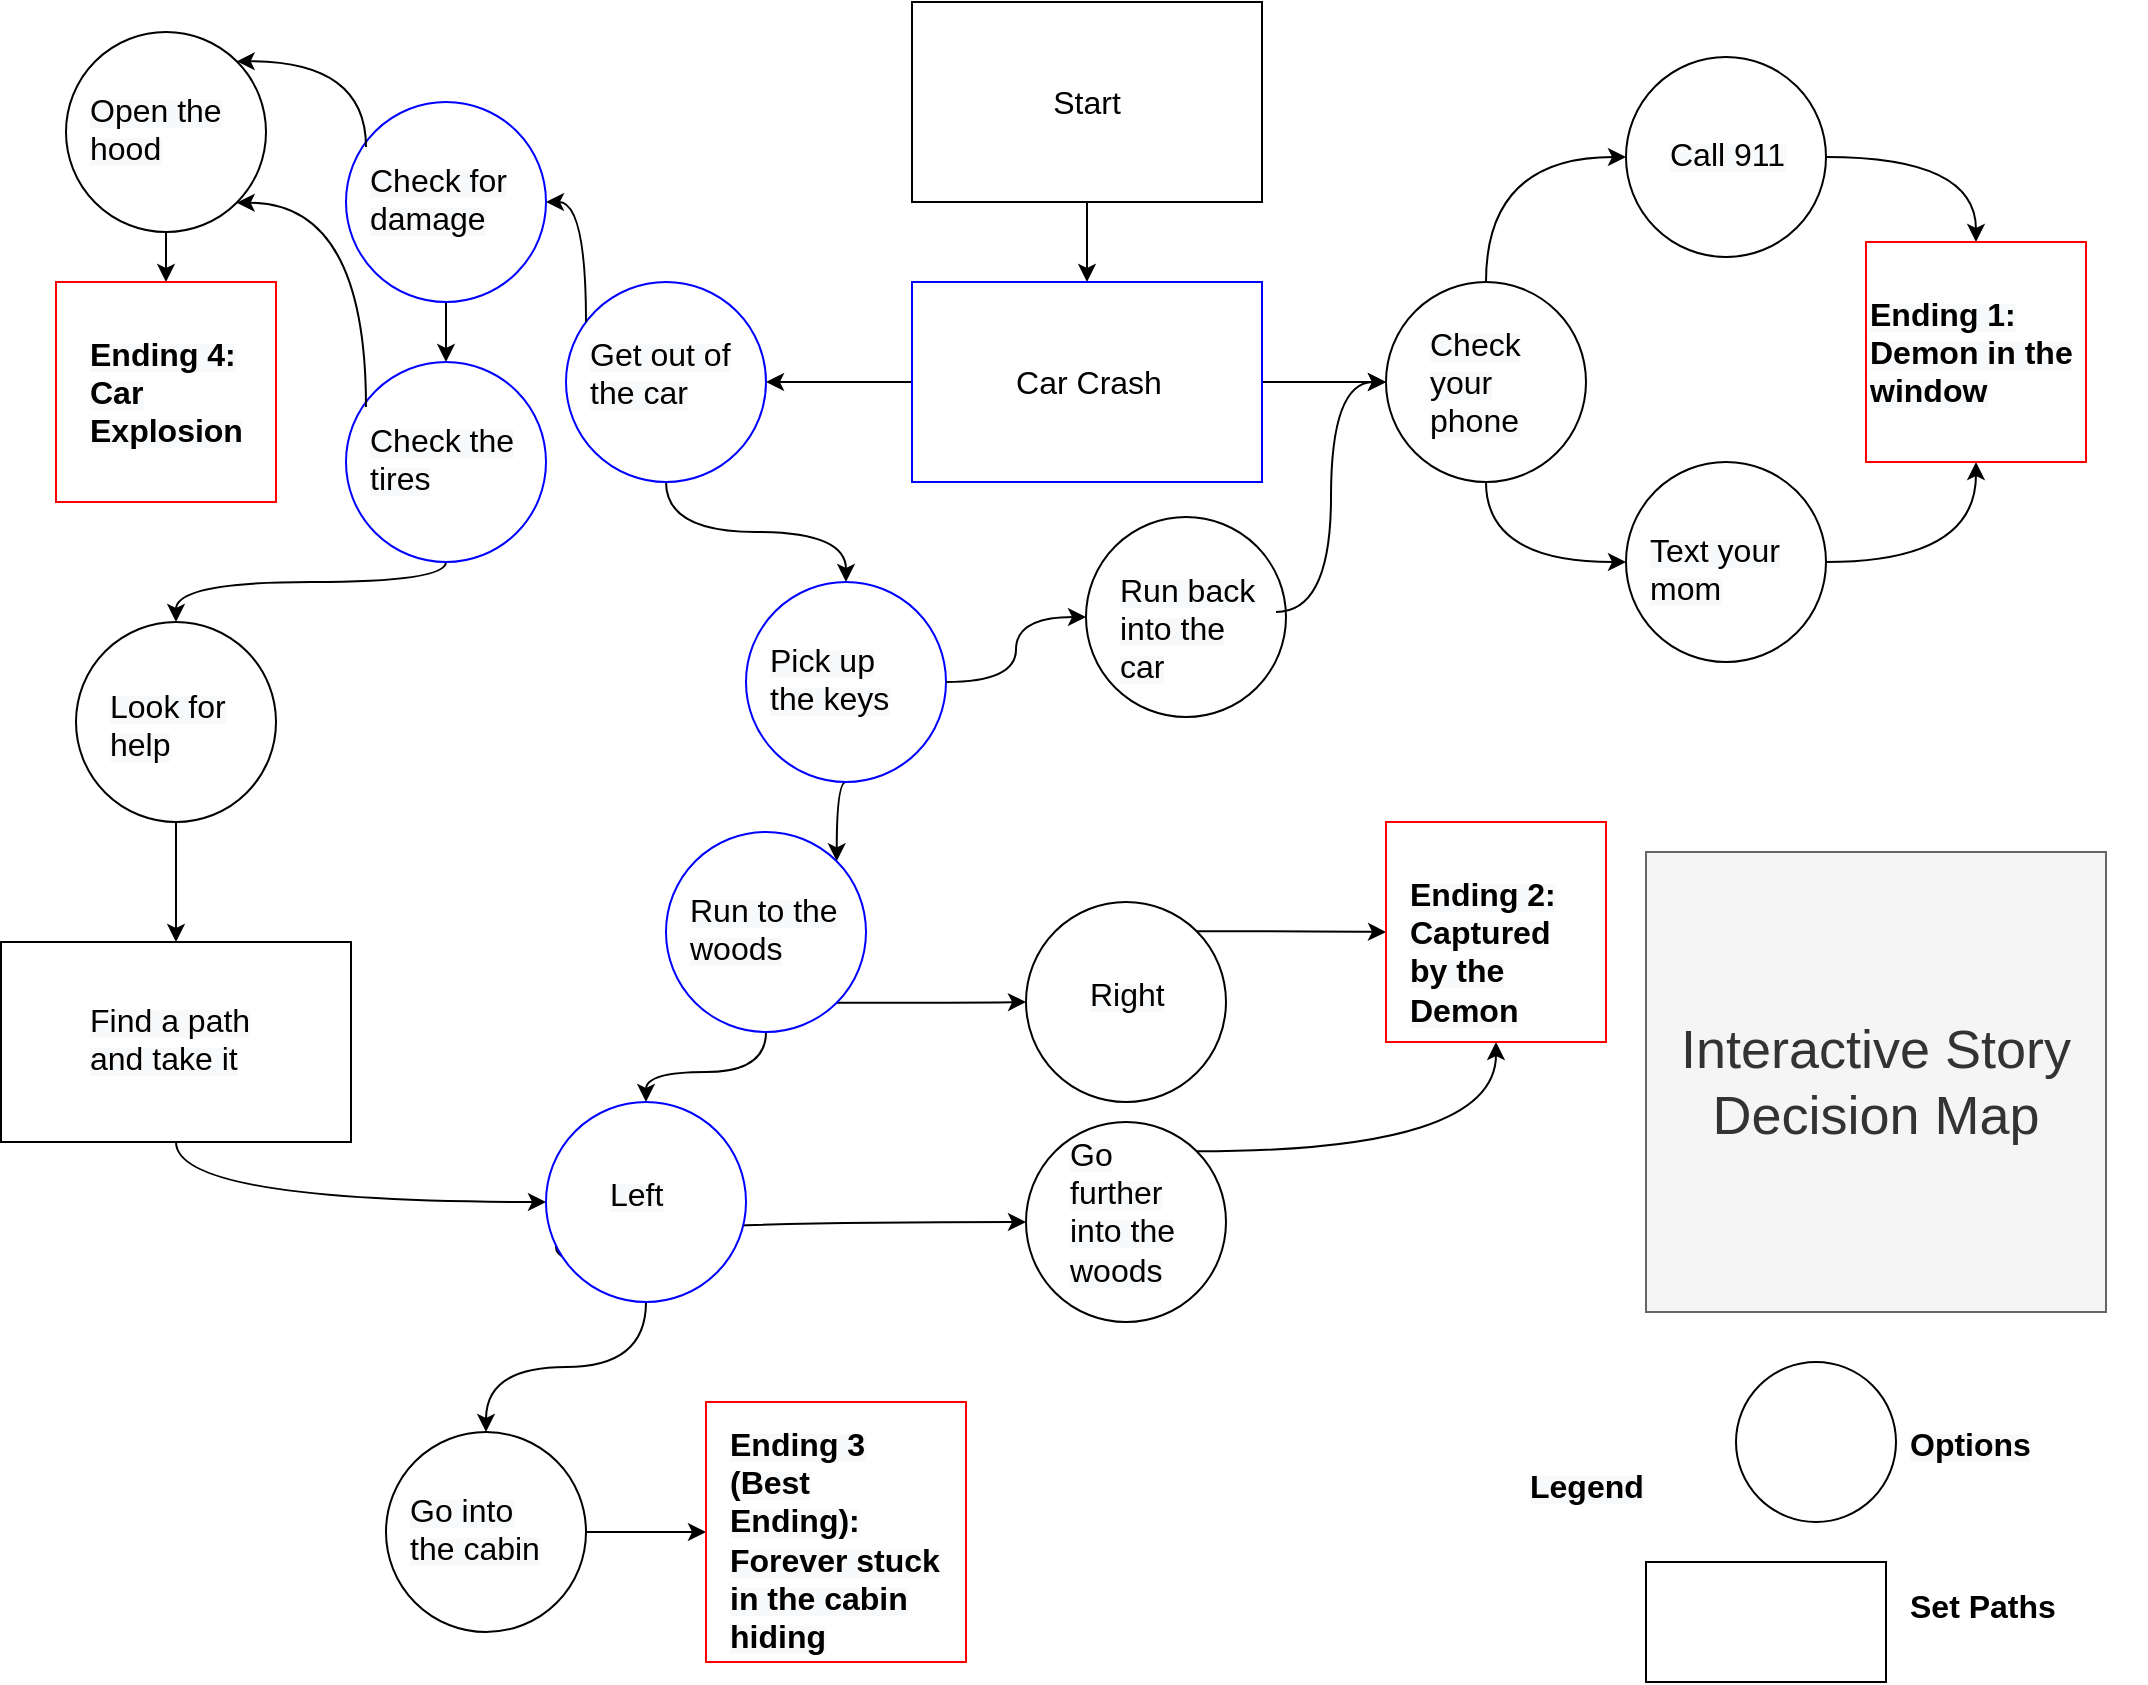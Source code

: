 <mxfile version="14.8.4" type="device"><diagram id="pEP8ee0mYZl8fbmyliBi" name="Page-1"><mxGraphModel dx="1117" dy="623" grid="1" gridSize="10" guides="1" tooltips="1" connect="1" arrows="1" fold="1" page="1" pageScale="1" pageWidth="1100" pageHeight="850" math="0" shadow="0"><root><mxCell id="0"/><mxCell id="1" parent="0"/><mxCell id="pKRjg-1llZ7mCIM5BQR4-6" style="edgeStyle=orthogonalEdgeStyle;rounded=0;orthogonalLoop=1;jettySize=auto;html=1;exitX=0.5;exitY=1;exitDx=0;exitDy=0;entryX=0.5;entryY=0;entryDx=0;entryDy=0;curved=1;" edge="1" parent="1" source="pKRjg-1llZ7mCIM5BQR4-1" target="pKRjg-1llZ7mCIM5BQR4-5"><mxGeometry relative="1" as="geometry"><mxPoint x="570.5" y="110" as="sourcePoint"/></mxGeometry></mxCell><mxCell id="pKRjg-1llZ7mCIM5BQR4-1" value="" style="rounded=0;whiteSpace=wrap;html=1;" vertex="1" parent="1"><mxGeometry x="463" width="175" height="100" as="geometry"/></mxCell><mxCell id="pKRjg-1llZ7mCIM5BQR4-3" value="&lt;font style=&quot;font-size: 16px&quot;&gt;Start&lt;/font&gt;" style="text;html=1;align=center;verticalAlign=middle;resizable=0;points=[];autosize=1;strokeColor=none;" vertex="1" parent="1"><mxGeometry x="525" y="40" width="50" height="20" as="geometry"/></mxCell><mxCell id="pKRjg-1llZ7mCIM5BQR4-13" style="edgeStyle=orthogonalEdgeStyle;curved=1;rounded=0;orthogonalLoop=1;jettySize=auto;html=1;exitX=1;exitY=0.5;exitDx=0;exitDy=0;entryX=0;entryY=0.5;entryDx=0;entryDy=0;" edge="1" parent="1" source="pKRjg-1llZ7mCIM5BQR4-5" target="pKRjg-1llZ7mCIM5BQR4-9"><mxGeometry relative="1" as="geometry"/></mxCell><mxCell id="pKRjg-1llZ7mCIM5BQR4-32" style="edgeStyle=orthogonalEdgeStyle;curved=1;rounded=0;orthogonalLoop=1;jettySize=auto;html=1;exitX=0;exitY=0.5;exitDx=0;exitDy=0;entryX=1;entryY=0.5;entryDx=0;entryDy=0;" edge="1" parent="1" source="pKRjg-1llZ7mCIM5BQR4-5" target="pKRjg-1llZ7mCIM5BQR4-8"><mxGeometry relative="1" as="geometry"/></mxCell><mxCell id="pKRjg-1llZ7mCIM5BQR4-5" value="" style="rounded=0;whiteSpace=wrap;html=1;strokeWidth=1;strokeColor=#0000FF;" vertex="1" parent="1"><mxGeometry x="463" y="140" width="175" height="100" as="geometry"/></mxCell><mxCell id="pKRjg-1llZ7mCIM5BQR4-7" value="&lt;font style=&quot;font-size: 16px&quot;&gt;Car Crash&lt;/font&gt;" style="text;html=1;align=center;verticalAlign=middle;resizable=0;points=[];autosize=1;strokeColor=none;" vertex="1" parent="1"><mxGeometry x="505.5" y="180" width="90" height="20" as="geometry"/></mxCell><mxCell id="pKRjg-1llZ7mCIM5BQR4-43" style="edgeStyle=orthogonalEdgeStyle;curved=1;rounded=0;orthogonalLoop=1;jettySize=auto;html=1;exitX=0.5;exitY=1;exitDx=0;exitDy=0;entryX=0.5;entryY=0;entryDx=0;entryDy=0;" edge="1" parent="1" source="pKRjg-1llZ7mCIM5BQR4-8" target="pKRjg-1llZ7mCIM5BQR4-37"><mxGeometry relative="1" as="geometry"/></mxCell><mxCell id="pKRjg-1llZ7mCIM5BQR4-8" value="" style="ellipse;whiteSpace=wrap;html=1;aspect=fixed;strokeWidth=1;strokeColor=#0000FF;" vertex="1" parent="1"><mxGeometry x="290" y="140" width="100" height="100" as="geometry"/></mxCell><mxCell id="pKRjg-1llZ7mCIM5BQR4-29" style="edgeStyle=orthogonalEdgeStyle;curved=1;rounded=0;orthogonalLoop=1;jettySize=auto;html=1;exitX=0.5;exitY=0;exitDx=0;exitDy=0;entryX=0;entryY=0.5;entryDx=0;entryDy=0;" edge="1" parent="1" source="pKRjg-1llZ7mCIM5BQR4-9" target="pKRjg-1llZ7mCIM5BQR4-17"><mxGeometry relative="1" as="geometry"/></mxCell><mxCell id="pKRjg-1llZ7mCIM5BQR4-30" style="edgeStyle=orthogonalEdgeStyle;curved=1;rounded=0;orthogonalLoop=1;jettySize=auto;html=1;exitX=0.5;exitY=1;exitDx=0;exitDy=0;entryX=0;entryY=0.5;entryDx=0;entryDy=0;" edge="1" parent="1" source="pKRjg-1llZ7mCIM5BQR4-9" target="pKRjg-1llZ7mCIM5BQR4-16"><mxGeometry relative="1" as="geometry"/></mxCell><mxCell id="pKRjg-1llZ7mCIM5BQR4-9" value="" style="ellipse;whiteSpace=wrap;html=1;aspect=fixed;" vertex="1" parent="1"><mxGeometry x="700" y="140" width="100" height="100" as="geometry"/></mxCell><mxCell id="pKRjg-1llZ7mCIM5BQR4-44" style="edgeStyle=orthogonalEdgeStyle;curved=1;rounded=0;orthogonalLoop=1;jettySize=auto;html=1;exitX=0;exitY=0;exitDx=0;exitDy=0;entryX=1;entryY=0.5;entryDx=0;entryDy=0;" edge="1" parent="1" source="pKRjg-1llZ7mCIM5BQR4-14" target="pKRjg-1llZ7mCIM5BQR4-35"><mxGeometry relative="1" as="geometry"/></mxCell><mxCell id="pKRjg-1llZ7mCIM5BQR4-14" value="&lt;span style=&quot;color: rgb(0 , 0 , 0) ; font-family: &amp;#34;helvetica&amp;#34; ; font-style: normal ; font-weight: 400 ; letter-spacing: normal ; text-align: center ; text-indent: 0px ; text-transform: none ; word-spacing: 0px ; background-color: rgb(248 , 249 , 250) ; display: inline ; float: none&quot;&gt;&lt;font style=&quot;font-size: 16px&quot;&gt;Get out of the car&lt;/font&gt;&lt;/span&gt;" style="text;whiteSpace=wrap;html=1;" vertex="1" parent="1"><mxGeometry x="300" y="160" width="80" height="55" as="geometry"/></mxCell><mxCell id="pKRjg-1llZ7mCIM5BQR4-15" value="&lt;span style=&quot;color: rgb(0 , 0 , 0) ; font-family: &amp;#34;helvetica&amp;#34; ; font-style: normal ; font-weight: 400 ; letter-spacing: normal ; text-align: center ; text-indent: 0px ; text-transform: none ; word-spacing: 0px ; background-color: rgb(248 , 249 , 250) ; display: inline ; float: none&quot;&gt;&lt;font style=&quot;font-size: 16px&quot;&gt;Check your phone&lt;br&gt;&lt;/font&gt;&lt;/span&gt;" style="text;whiteSpace=wrap;html=1;" vertex="1" parent="1"><mxGeometry x="720" y="155" width="80" height="40" as="geometry"/></mxCell><mxCell id="pKRjg-1llZ7mCIM5BQR4-27" style="edgeStyle=orthogonalEdgeStyle;curved=1;rounded=0;orthogonalLoop=1;jettySize=auto;html=1;exitX=1;exitY=0.5;exitDx=0;exitDy=0;entryX=0.5;entryY=1;entryDx=0;entryDy=0;" edge="1" parent="1" source="pKRjg-1llZ7mCIM5BQR4-16" target="pKRjg-1llZ7mCIM5BQR4-24"><mxGeometry relative="1" as="geometry"/></mxCell><mxCell id="pKRjg-1llZ7mCIM5BQR4-16" value="" style="ellipse;whiteSpace=wrap;html=1;aspect=fixed;" vertex="1" parent="1"><mxGeometry x="820" y="230" width="100" height="100" as="geometry"/></mxCell><mxCell id="pKRjg-1llZ7mCIM5BQR4-26" style="edgeStyle=orthogonalEdgeStyle;curved=1;rounded=0;orthogonalLoop=1;jettySize=auto;html=1;exitX=1;exitY=0.5;exitDx=0;exitDy=0;entryX=0.5;entryY=0;entryDx=0;entryDy=0;" edge="1" parent="1" source="pKRjg-1llZ7mCIM5BQR4-17" target="pKRjg-1llZ7mCIM5BQR4-24"><mxGeometry relative="1" as="geometry"/></mxCell><mxCell id="pKRjg-1llZ7mCIM5BQR4-17" value="" style="ellipse;whiteSpace=wrap;html=1;aspect=fixed;" vertex="1" parent="1"><mxGeometry x="820" y="27.5" width="100" height="100" as="geometry"/></mxCell><mxCell id="pKRjg-1llZ7mCIM5BQR4-22" value="&lt;span style=&quot;color: rgb(0 , 0 , 0) ; font-family: &amp;#34;helvetica&amp;#34; ; font-style: normal ; font-weight: 400 ; letter-spacing: normal ; text-align: center ; text-indent: 0px ; text-transform: none ; word-spacing: 0px ; background-color: rgb(248 , 249 , 250) ; display: inline ; float: none&quot;&gt;&lt;font style=&quot;font-size: 16px&quot;&gt;Call 911&lt;br&gt;&lt;/font&gt;&lt;/span&gt;" style="text;whiteSpace=wrap;html=1;" vertex="1" parent="1"><mxGeometry x="840" y="60" width="150" height="50" as="geometry"/></mxCell><mxCell id="pKRjg-1llZ7mCIM5BQR4-23" value="&lt;span style=&quot;color: rgb(0 , 0 , 0) ; font-family: &amp;#34;helvetica&amp;#34; ; font-style: normal ; font-weight: 400 ; letter-spacing: normal ; text-align: center ; text-indent: 0px ; text-transform: none ; word-spacing: 0px ; background-color: rgb(248 , 249 , 250) ; display: inline ; float: none&quot;&gt;&lt;font style=&quot;font-size: 16px&quot;&gt;Text your mom&lt;br&gt;&lt;/font&gt;&lt;/span&gt;" style="text;whiteSpace=wrap;html=1;" vertex="1" parent="1"><mxGeometry x="830" y="257.5" width="80" height="52.5" as="geometry"/></mxCell><mxCell id="pKRjg-1llZ7mCIM5BQR4-24" value="" style="whiteSpace=wrap;html=1;aspect=fixed;strokeColor=#FF0000;" vertex="1" parent="1"><mxGeometry x="940" y="120" width="110" height="110" as="geometry"/></mxCell><mxCell id="pKRjg-1llZ7mCIM5BQR4-31" value="&lt;span style=&quot;color: rgb(0 , 0 , 0) ; font-family: &amp;#34;helvetica&amp;#34; ; font-style: normal ; letter-spacing: normal ; text-align: center ; text-indent: 0px ; text-transform: none ; word-spacing: 0px ; background-color: rgb(248 , 249 , 250) ; display: inline ; float: none&quot;&gt;&lt;font style=&quot;font-size: 16px&quot;&gt;&lt;b&gt;Ending 1: Demon in the window&lt;/b&gt;&lt;br&gt;&lt;/font&gt;&lt;/span&gt;" style="text;whiteSpace=wrap;html=1;" vertex="1" parent="1"><mxGeometry x="940" y="140" width="120" height="50" as="geometry"/></mxCell><mxCell id="pKRjg-1llZ7mCIM5BQR4-54" style="edgeStyle=orthogonalEdgeStyle;curved=1;rounded=0;orthogonalLoop=1;jettySize=auto;html=1;exitX=0.5;exitY=1;exitDx=0;exitDy=0;entryX=0.5;entryY=0;entryDx=0;entryDy=0;" edge="1" parent="1" source="pKRjg-1llZ7mCIM5BQR4-35" target="pKRjg-1llZ7mCIM5BQR4-51"><mxGeometry relative="1" as="geometry"/></mxCell><mxCell id="pKRjg-1llZ7mCIM5BQR4-35" value="" style="ellipse;whiteSpace=wrap;html=1;aspect=fixed;strokeWidth=1;strokeColor=#0000FF;" vertex="1" parent="1"><mxGeometry x="180" y="50" width="100" height="100" as="geometry"/></mxCell><mxCell id="pKRjg-1llZ7mCIM5BQR4-47" style="edgeStyle=orthogonalEdgeStyle;curved=1;rounded=0;orthogonalLoop=1;jettySize=auto;html=1;exitX=0;exitY=0;exitDx=0;exitDy=0;entryX=1;entryY=0;entryDx=0;entryDy=0;" edge="1" parent="1" source="pKRjg-1llZ7mCIM5BQR4-36" target="pKRjg-1llZ7mCIM5BQR4-45"><mxGeometry relative="1" as="geometry"/></mxCell><mxCell id="pKRjg-1llZ7mCIM5BQR4-36" value="&lt;span style=&quot;color: rgb(0 , 0 , 0) ; font-family: &amp;#34;helvetica&amp;#34; ; font-style: normal ; font-weight: 400 ; letter-spacing: normal ; text-align: center ; text-indent: 0px ; text-transform: none ; word-spacing: 0px ; background-color: rgb(248 , 249 , 250) ; display: inline ; float: none&quot;&gt;&lt;font style=&quot;font-size: 16px&quot;&gt;Check for damage&lt;/font&gt;&lt;/span&gt;" style="text;whiteSpace=wrap;html=1;" vertex="1" parent="1"><mxGeometry x="190" y="72.5" width="80" height="55" as="geometry"/></mxCell><mxCell id="pKRjg-1llZ7mCIM5BQR4-68" style="edgeStyle=orthogonalEdgeStyle;curved=1;rounded=0;orthogonalLoop=1;jettySize=auto;html=1;exitX=0.5;exitY=1;exitDx=0;exitDy=0;entryX=1;entryY=0;entryDx=0;entryDy=0;" edge="1" parent="1" source="pKRjg-1llZ7mCIM5BQR4-37" target="pKRjg-1llZ7mCIM5BQR4-66"><mxGeometry relative="1" as="geometry"/></mxCell><mxCell id="pKRjg-1llZ7mCIM5BQR4-37" value="" style="ellipse;whiteSpace=wrap;html=1;aspect=fixed;strokeWidth=1;strokeColor=#0000FF;" vertex="1" parent="1"><mxGeometry x="380" y="290" width="100" height="100" as="geometry"/></mxCell><mxCell id="pKRjg-1llZ7mCIM5BQR4-94" style="edgeStyle=orthogonalEdgeStyle;curved=1;rounded=0;orthogonalLoop=1;jettySize=auto;html=1;entryX=0;entryY=0.5;entryDx=0;entryDy=0;exitX=1;exitY=0.5;exitDx=0;exitDy=0;" edge="1" parent="1" source="pKRjg-1llZ7mCIM5BQR4-37" target="pKRjg-1llZ7mCIM5BQR4-39"><mxGeometry relative="1" as="geometry"><mxPoint x="480" y="350" as="sourcePoint"/></mxGeometry></mxCell><mxCell id="pKRjg-1llZ7mCIM5BQR4-38" value="&lt;span style=&quot;color: rgb(0 , 0 , 0) ; font-family: &amp;#34;helvetica&amp;#34; ; font-style: normal ; font-weight: 400 ; letter-spacing: normal ; text-align: center ; text-indent: 0px ; text-transform: none ; word-spacing: 0px ; background-color: rgb(248 , 249 , 250) ; display: inline ; float: none&quot;&gt;&lt;font style=&quot;font-size: 16px&quot;&gt;Pick up the keys&lt;/font&gt;&lt;/span&gt;" style="text;whiteSpace=wrap;html=1;" vertex="1" parent="1"><mxGeometry x="390" y="313.13" width="80" height="53.75" as="geometry"/></mxCell><mxCell id="pKRjg-1llZ7mCIM5BQR4-39" value="" style="ellipse;whiteSpace=wrap;html=1;aspect=fixed;" vertex="1" parent="1"><mxGeometry x="550" y="257.5" width="100" height="100" as="geometry"/></mxCell><mxCell id="pKRjg-1llZ7mCIM5BQR4-42" style="edgeStyle=orthogonalEdgeStyle;curved=1;rounded=0;orthogonalLoop=1;jettySize=auto;html=1;exitX=1;exitY=0.5;exitDx=0;exitDy=0;entryX=0;entryY=0.5;entryDx=0;entryDy=0;" edge="1" parent="1" source="pKRjg-1llZ7mCIM5BQR4-40" target="pKRjg-1llZ7mCIM5BQR4-9"><mxGeometry relative="1" as="geometry"/></mxCell><mxCell id="pKRjg-1llZ7mCIM5BQR4-40" value="&lt;span style=&quot;color: rgb(0 , 0 , 0) ; font-family: &amp;#34;helvetica&amp;#34; ; font-style: normal ; font-weight: 400 ; letter-spacing: normal ; text-align: center ; text-indent: 0px ; text-transform: none ; word-spacing: 0px ; background-color: rgb(248 , 249 , 250) ; display: inline ; float: none&quot;&gt;&lt;font style=&quot;font-size: 16px&quot;&gt;Run back into the car&lt;/font&gt;&lt;/span&gt;" style="text;whiteSpace=wrap;html=1;" vertex="1" parent="1"><mxGeometry x="565" y="277.5" width="80" height="55" as="geometry"/></mxCell><mxCell id="pKRjg-1llZ7mCIM5BQR4-50" style="edgeStyle=orthogonalEdgeStyle;curved=1;rounded=0;orthogonalLoop=1;jettySize=auto;html=1;exitX=0.5;exitY=1;exitDx=0;exitDy=0;entryX=0.5;entryY=0;entryDx=0;entryDy=0;" edge="1" parent="1" source="pKRjg-1llZ7mCIM5BQR4-45" target="pKRjg-1llZ7mCIM5BQR4-48"><mxGeometry relative="1" as="geometry"/></mxCell><mxCell id="pKRjg-1llZ7mCIM5BQR4-45" value="" style="ellipse;whiteSpace=wrap;html=1;aspect=fixed;" vertex="1" parent="1"><mxGeometry x="40" y="15" width="100" height="100" as="geometry"/></mxCell><mxCell id="pKRjg-1llZ7mCIM5BQR4-46" value="&lt;span style=&quot;color: rgb(0 , 0 , 0) ; font-family: &amp;#34;helvetica&amp;#34; ; font-style: normal ; font-weight: 400 ; letter-spacing: normal ; text-align: center ; text-indent: 0px ; text-transform: none ; word-spacing: 0px ; background-color: rgb(248 , 249 , 250) ; display: inline ; float: none&quot;&gt;&lt;font style=&quot;font-size: 16px&quot;&gt;Open the hood&lt;/font&gt;&lt;/span&gt;" style="text;whiteSpace=wrap;html=1;" vertex="1" parent="1"><mxGeometry x="50" y="37.5" width="80" height="55" as="geometry"/></mxCell><mxCell id="pKRjg-1llZ7mCIM5BQR4-48" value="" style="whiteSpace=wrap;html=1;aspect=fixed;strokeColor=#FF0000;" vertex="1" parent="1"><mxGeometry x="35" y="140" width="110" height="110" as="geometry"/></mxCell><mxCell id="pKRjg-1llZ7mCIM5BQR4-49" value="&lt;span style=&quot;color: rgb(0 , 0 , 0) ; font-family: &amp;#34;helvetica&amp;#34; ; font-style: normal ; letter-spacing: normal ; text-align: center ; text-indent: 0px ; text-transform: none ; word-spacing: 0px ; background-color: rgb(248 , 249 , 250) ; display: inline ; float: none&quot;&gt;&lt;font style=&quot;font-size: 16px&quot;&gt;&lt;b&gt;Ending 4: Car Explosion&lt;/b&gt;&lt;br&gt;&lt;/font&gt;&lt;/span&gt;" style="text;whiteSpace=wrap;html=1;" vertex="1" parent="1"><mxGeometry x="50" y="160" width="90" height="50" as="geometry"/></mxCell><mxCell id="pKRjg-1llZ7mCIM5BQR4-62" style="edgeStyle=orthogonalEdgeStyle;curved=1;rounded=0;orthogonalLoop=1;jettySize=auto;html=1;exitX=0.5;exitY=1;exitDx=0;exitDy=0;entryX=0.5;entryY=0;entryDx=0;entryDy=0;" edge="1" parent="1" source="pKRjg-1llZ7mCIM5BQR4-51" target="pKRjg-1llZ7mCIM5BQR4-60"><mxGeometry relative="1" as="geometry"><Array as="points"><mxPoint x="230" y="290"/><mxPoint x="95" y="290"/></Array></mxGeometry></mxCell><mxCell id="pKRjg-1llZ7mCIM5BQR4-51" value="" style="ellipse;whiteSpace=wrap;html=1;aspect=fixed;strokeWidth=1;strokeColor=#0000FF;" vertex="1" parent="1"><mxGeometry x="180" y="180" width="100" height="100" as="geometry"/></mxCell><mxCell id="pKRjg-1llZ7mCIM5BQR4-55" style="edgeStyle=orthogonalEdgeStyle;curved=1;rounded=0;orthogonalLoop=1;jettySize=auto;html=1;exitX=0;exitY=0;exitDx=0;exitDy=0;entryX=1;entryY=1;entryDx=0;entryDy=0;" edge="1" parent="1" source="pKRjg-1llZ7mCIM5BQR4-52" target="pKRjg-1llZ7mCIM5BQR4-45"><mxGeometry relative="1" as="geometry"><Array as="points"><mxPoint x="190" y="100"/></Array></mxGeometry></mxCell><mxCell id="pKRjg-1llZ7mCIM5BQR4-52" value="&lt;span style=&quot;color: rgb(0 , 0 , 0) ; font-family: &amp;#34;helvetica&amp;#34; ; font-style: normal ; font-weight: 400 ; letter-spacing: normal ; text-align: center ; text-indent: 0px ; text-transform: none ; word-spacing: 0px ; background-color: rgb(248 , 249 , 250) ; display: inline ; float: none&quot;&gt;&lt;font style=&quot;font-size: 16px&quot;&gt;Check the tires&lt;/font&gt;&lt;/span&gt;" style="text;whiteSpace=wrap;html=1;" vertex="1" parent="1"><mxGeometry x="190" y="202.5" width="80" height="55" as="geometry"/></mxCell><mxCell id="pKRjg-1llZ7mCIM5BQR4-65" style="edgeStyle=orthogonalEdgeStyle;curved=1;rounded=0;orthogonalLoop=1;jettySize=auto;html=1;exitX=0.5;exitY=1;exitDx=0;exitDy=0;entryX=0.5;entryY=0;entryDx=0;entryDy=0;" edge="1" parent="1" source="pKRjg-1llZ7mCIM5BQR4-60" target="pKRjg-1llZ7mCIM5BQR4-63"><mxGeometry relative="1" as="geometry"/></mxCell><mxCell id="pKRjg-1llZ7mCIM5BQR4-60" value="" style="ellipse;whiteSpace=wrap;html=1;aspect=fixed;" vertex="1" parent="1"><mxGeometry x="45" y="310" width="100" height="100" as="geometry"/></mxCell><mxCell id="pKRjg-1llZ7mCIM5BQR4-59" value="&lt;span style=&quot;color: rgb(0 , 0 , 0) ; font-family: &amp;#34;helvetica&amp;#34; ; font-style: normal ; font-weight: 400 ; letter-spacing: normal ; text-align: center ; text-indent: 0px ; text-transform: none ; word-spacing: 0px ; background-color: rgb(248 , 249 , 250) ; display: inline ; float: none&quot;&gt;&lt;font style=&quot;font-size: 16px&quot;&gt;Look for help&lt;/font&gt;&lt;/span&gt;" style="text;whiteSpace=wrap;html=1;" vertex="1" parent="1"><mxGeometry x="60" y="336.25" width="80" height="53.75" as="geometry"/></mxCell><mxCell id="pKRjg-1llZ7mCIM5BQR4-85" style="edgeStyle=orthogonalEdgeStyle;curved=1;rounded=0;orthogonalLoop=1;jettySize=auto;html=1;exitX=0.5;exitY=1;exitDx=0;exitDy=0;entryX=0;entryY=0.5;entryDx=0;entryDy=0;" edge="1" parent="1" source="pKRjg-1llZ7mCIM5BQR4-63" target="pKRjg-1llZ7mCIM5BQR4-69"><mxGeometry relative="1" as="geometry"/></mxCell><mxCell id="pKRjg-1llZ7mCIM5BQR4-63" value="" style="rounded=0;whiteSpace=wrap;html=1;" vertex="1" parent="1"><mxGeometry x="7.5" y="470" width="175" height="100" as="geometry"/></mxCell><mxCell id="pKRjg-1llZ7mCIM5BQR4-64" value="&lt;span style=&quot;color: rgb(0 , 0 , 0) ; font-family: &amp;#34;helvetica&amp;#34; ; font-style: normal ; font-weight: 400 ; letter-spacing: normal ; text-align: center ; text-indent: 0px ; text-transform: none ; word-spacing: 0px ; background-color: rgb(248 , 249 , 250) ; display: inline ; float: none&quot;&gt;&lt;font style=&quot;font-size: 16px&quot;&gt;Find a path and take it&lt;/font&gt;&lt;/span&gt;" style="text;whiteSpace=wrap;html=1;" vertex="1" parent="1"><mxGeometry x="50" y="493.13" width="100" height="53.75" as="geometry"/></mxCell><mxCell id="pKRjg-1llZ7mCIM5BQR4-72" style="edgeStyle=orthogonalEdgeStyle;curved=1;rounded=0;orthogonalLoop=1;jettySize=auto;html=1;exitX=0.5;exitY=1;exitDx=0;exitDy=0;entryX=0.5;entryY=0;entryDx=0;entryDy=0;" edge="1" parent="1" source="pKRjg-1llZ7mCIM5BQR4-66" target="pKRjg-1llZ7mCIM5BQR4-69"><mxGeometry relative="1" as="geometry"/></mxCell><mxCell id="pKRjg-1llZ7mCIM5BQR4-75" style="edgeStyle=orthogonalEdgeStyle;curved=1;rounded=0;orthogonalLoop=1;jettySize=auto;html=1;exitX=1;exitY=1;exitDx=0;exitDy=0;entryX=0;entryY=0.5;entryDx=0;entryDy=0;" edge="1" parent="1" source="pKRjg-1llZ7mCIM5BQR4-66" target="pKRjg-1llZ7mCIM5BQR4-73"><mxGeometry relative="1" as="geometry"/></mxCell><mxCell id="pKRjg-1llZ7mCIM5BQR4-66" value="" style="ellipse;whiteSpace=wrap;html=1;aspect=fixed;strokeWidth=1;strokeColor=#0000FF;" vertex="1" parent="1"><mxGeometry x="340" y="415" width="100" height="100" as="geometry"/></mxCell><mxCell id="pKRjg-1llZ7mCIM5BQR4-67" value="&lt;span style=&quot;color: rgb(0 , 0 , 0) ; font-family: &amp;#34;helvetica&amp;#34; ; font-style: normal ; font-weight: 400 ; letter-spacing: normal ; text-align: center ; text-indent: 0px ; text-transform: none ; word-spacing: 0px ; background-color: rgb(248 , 249 , 250) ; display: inline ; float: none&quot;&gt;&lt;font style=&quot;font-size: 16px&quot;&gt;Run to the woods&lt;/font&gt;&lt;/span&gt;" style="text;whiteSpace=wrap;html=1;" vertex="1" parent="1"><mxGeometry x="350" y="438.13" width="80" height="53.75" as="geometry"/></mxCell><mxCell id="pKRjg-1llZ7mCIM5BQR4-84" style="edgeStyle=orthogonalEdgeStyle;curved=1;rounded=0;orthogonalLoop=1;jettySize=auto;html=1;exitX=1;exitY=1;exitDx=0;exitDy=0;entryX=0;entryY=0.5;entryDx=0;entryDy=0;" edge="1" parent="1" source="pKRjg-1llZ7mCIM5BQR4-69" target="pKRjg-1llZ7mCIM5BQR4-81"><mxGeometry relative="1" as="geometry"><Array as="points"><mxPoint x="285" y="610"/></Array></mxGeometry></mxCell><mxCell id="pKRjg-1llZ7mCIM5BQR4-86" style="edgeStyle=orthogonalEdgeStyle;curved=1;rounded=0;orthogonalLoop=1;jettySize=auto;html=1;exitX=0.5;exitY=1;exitDx=0;exitDy=0;entryX=0.5;entryY=0;entryDx=0;entryDy=0;" edge="1" parent="1" source="pKRjg-1llZ7mCIM5BQR4-69" target="pKRjg-1llZ7mCIM5BQR4-87"><mxGeometry relative="1" as="geometry"><mxPoint x="120" y="680" as="targetPoint"/></mxGeometry></mxCell><mxCell id="pKRjg-1llZ7mCIM5BQR4-69" value="" style="ellipse;whiteSpace=wrap;html=1;aspect=fixed;strokeWidth=1;strokeColor=#0000FF;" vertex="1" parent="1"><mxGeometry x="280" y="550" width="100" height="100" as="geometry"/></mxCell><mxCell id="pKRjg-1llZ7mCIM5BQR4-70" value="&lt;span style=&quot;color: rgb(0 , 0 , 0) ; font-family: &amp;#34;helvetica&amp;#34; ; font-style: normal ; font-weight: 400 ; letter-spacing: normal ; text-align: center ; text-indent: 0px ; text-transform: none ; word-spacing: 0px ; background-color: rgb(248 , 249 , 250) ; display: inline ; float: none&quot;&gt;&lt;font style=&quot;font-size: 16px&quot;&gt;Left&lt;/font&gt;&lt;/span&gt;" style="text;whiteSpace=wrap;html=1;" vertex="1" parent="1"><mxGeometry x="310" y="580" width="80" height="53.75" as="geometry"/></mxCell><mxCell id="pKRjg-1llZ7mCIM5BQR4-80" style="edgeStyle=orthogonalEdgeStyle;curved=1;rounded=0;orthogonalLoop=1;jettySize=auto;html=1;exitX=1;exitY=0;exitDx=0;exitDy=0;entryX=0;entryY=0.5;entryDx=0;entryDy=0;" edge="1" parent="1" source="pKRjg-1llZ7mCIM5BQR4-73" target="pKRjg-1llZ7mCIM5BQR4-76"><mxGeometry relative="1" as="geometry"/></mxCell><mxCell id="pKRjg-1llZ7mCIM5BQR4-73" value="" style="ellipse;whiteSpace=wrap;html=1;aspect=fixed;" vertex="1" parent="1"><mxGeometry x="520" y="450" width="100" height="100" as="geometry"/></mxCell><mxCell id="pKRjg-1llZ7mCIM5BQR4-74" value="&lt;span style=&quot;color: rgb(0 , 0 , 0) ; font-family: &amp;#34;helvetica&amp;#34; ; font-style: normal ; font-weight: 400 ; letter-spacing: normal ; text-align: center ; text-indent: 0px ; text-transform: none ; word-spacing: 0px ; background-color: rgb(248 , 249 , 250) ; display: inline ; float: none&quot;&gt;&lt;font style=&quot;font-size: 16px&quot;&gt;Right&lt;/font&gt;&lt;/span&gt;" style="text;whiteSpace=wrap;html=1;" vertex="1" parent="1"><mxGeometry x="550" y="480" width="80" height="53.75" as="geometry"/></mxCell><mxCell id="pKRjg-1llZ7mCIM5BQR4-76" value="" style="whiteSpace=wrap;html=1;aspect=fixed;strokeColor=#FF0000;" vertex="1" parent="1"><mxGeometry x="700" y="410" width="110" height="110" as="geometry"/></mxCell><mxCell id="pKRjg-1llZ7mCIM5BQR4-77" value="&lt;span style=&quot;color: rgb(0 , 0 , 0) ; font-family: &amp;#34;helvetica&amp;#34; ; font-style: normal ; letter-spacing: normal ; text-align: center ; text-indent: 0px ; text-transform: none ; word-spacing: 0px ; background-color: rgb(248 , 249 , 250) ; display: inline ; float: none&quot;&gt;&lt;font style=&quot;font-size: 16px&quot;&gt;&lt;b&gt;Ending 2: Captured by the Demon&lt;/b&gt;&lt;br&gt;&lt;/font&gt;&lt;/span&gt;" style="text;whiteSpace=wrap;html=1;" vertex="1" parent="1"><mxGeometry x="710" y="430" width="90" height="50" as="geometry"/></mxCell><mxCell id="pKRjg-1llZ7mCIM5BQR4-83" style="edgeStyle=orthogonalEdgeStyle;curved=1;rounded=0;orthogonalLoop=1;jettySize=auto;html=1;exitX=1;exitY=0;exitDx=0;exitDy=0;entryX=0.5;entryY=1;entryDx=0;entryDy=0;" edge="1" parent="1" source="pKRjg-1llZ7mCIM5BQR4-81" target="pKRjg-1llZ7mCIM5BQR4-76"><mxGeometry relative="1" as="geometry"/></mxCell><mxCell id="pKRjg-1llZ7mCIM5BQR4-81" value="" style="ellipse;whiteSpace=wrap;html=1;aspect=fixed;" vertex="1" parent="1"><mxGeometry x="520" y="560.01" width="100" height="100" as="geometry"/></mxCell><mxCell id="pKRjg-1llZ7mCIM5BQR4-82" value="&lt;span style=&quot;color: rgb(0 , 0 , 0) ; font-family: &amp;#34;helvetica&amp;#34; ; font-style: normal ; font-weight: 400 ; letter-spacing: normal ; text-align: center ; text-indent: 0px ; text-transform: none ; word-spacing: 0px ; background-color: rgb(248 , 249 , 250) ; display: inline ; float: none&quot;&gt;&lt;font style=&quot;font-size: 16px&quot;&gt;Go further into the woods&lt;/font&gt;&lt;/span&gt;" style="text;whiteSpace=wrap;html=1;" vertex="1" parent="1"><mxGeometry x="540" y="560.01" width="60" height="53.75" as="geometry"/></mxCell><mxCell id="pKRjg-1llZ7mCIM5BQR4-93" style="edgeStyle=orthogonalEdgeStyle;curved=1;rounded=0;orthogonalLoop=1;jettySize=auto;html=1;exitX=1;exitY=0.5;exitDx=0;exitDy=0;entryX=0;entryY=0.5;entryDx=0;entryDy=0;" edge="1" parent="1" source="pKRjg-1llZ7mCIM5BQR4-87" target="pKRjg-1llZ7mCIM5BQR4-89"><mxGeometry relative="1" as="geometry"/></mxCell><mxCell id="pKRjg-1llZ7mCIM5BQR4-87" value="" style="ellipse;whiteSpace=wrap;html=1;aspect=fixed;" vertex="1" parent="1"><mxGeometry x="200" y="715" width="100" height="100" as="geometry"/></mxCell><mxCell id="pKRjg-1llZ7mCIM5BQR4-88" value="&lt;span style=&quot;color: rgb(0 , 0 , 0) ; font-family: &amp;#34;helvetica&amp;#34; ; font-style: normal ; font-weight: 400 ; letter-spacing: normal ; text-align: center ; text-indent: 0px ; text-transform: none ; word-spacing: 0px ; background-color: rgb(248 , 249 , 250) ; display: inline ; float: none&quot;&gt;&lt;font style=&quot;font-size: 16px&quot;&gt;Go into the cabin&lt;/font&gt;&lt;/span&gt;" style="text;whiteSpace=wrap;html=1;" vertex="1" parent="1"><mxGeometry x="210" y="738.12" width="80" height="53.75" as="geometry"/></mxCell><mxCell id="pKRjg-1llZ7mCIM5BQR4-89" value="" style="whiteSpace=wrap;html=1;aspect=fixed;strokeColor=#FF0000;" vertex="1" parent="1"><mxGeometry x="360" y="700" width="130" height="130" as="geometry"/></mxCell><mxCell id="pKRjg-1llZ7mCIM5BQR4-90" value="&lt;span style=&quot;color: rgb(0 , 0 , 0) ; font-family: &amp;#34;helvetica&amp;#34; ; font-style: normal ; letter-spacing: normal ; text-align: center ; text-indent: 0px ; text-transform: none ; word-spacing: 0px ; background-color: rgb(248 , 249 , 250) ; display: inline ; float: none&quot;&gt;&lt;font style=&quot;font-size: 16px&quot;&gt;&lt;b&gt;Ending 3 (Best Ending): Forever stuck in the cabin hiding&lt;/b&gt;&lt;br&gt;&lt;/font&gt;&lt;/span&gt;" style="text;whiteSpace=wrap;html=1;" vertex="1" parent="1"><mxGeometry x="370" y="705" width="110" height="50" as="geometry"/></mxCell><mxCell id="pKRjg-1llZ7mCIM5BQR4-95" value="" style="ellipse;whiteSpace=wrap;html=1;aspect=fixed;" vertex="1" parent="1"><mxGeometry x="875" y="680" width="80" height="80" as="geometry"/></mxCell><mxCell id="pKRjg-1llZ7mCIM5BQR4-97" value="&lt;span style=&quot;color: rgb(0 , 0 , 0) ; font-family: &amp;#34;helvetica&amp;#34; ; font-style: normal ; letter-spacing: normal ; text-align: center ; text-indent: 0px ; text-transform: none ; word-spacing: 0px ; background-color: rgb(248 , 249 , 250) ; display: inline ; float: none&quot;&gt;&lt;font style=&quot;font-size: 16px&quot;&gt;&lt;b&gt;Options&lt;/b&gt;&lt;/font&gt;&lt;/span&gt;" style="text;whiteSpace=wrap;html=1;" vertex="1" parent="1"><mxGeometry x="960" y="705" width="120" height="53.75" as="geometry"/></mxCell><mxCell id="pKRjg-1llZ7mCIM5BQR4-102" value="" style="rounded=0;whiteSpace=wrap;html=1;" vertex="1" parent="1"><mxGeometry x="830" y="780" width="120" height="60" as="geometry"/></mxCell><mxCell id="pKRjg-1llZ7mCIM5BQR4-103" value="&lt;div style=&quot;text-align: center&quot;&gt;&lt;font face=&quot;helvetica&quot;&gt;&lt;span style=&quot;font-size: 16px&quot;&gt;&lt;b&gt;Set Paths&lt;/b&gt;&lt;/span&gt;&lt;/font&gt;&lt;/div&gt;" style="text;whiteSpace=wrap;html=1;" vertex="1" parent="1"><mxGeometry x="960" y="786.25" width="120" height="53.75" as="geometry"/></mxCell><mxCell id="pKRjg-1llZ7mCIM5BQR4-104" value="&lt;span style=&quot;color: rgb(0 , 0 , 0) ; font-family: &amp;#34;helvetica&amp;#34; ; font-style: normal ; letter-spacing: normal ; text-align: center ; text-indent: 0px ; text-transform: none ; word-spacing: 0px ; background-color: rgb(248 , 249 , 250) ; display: inline ; float: none&quot;&gt;&lt;font style=&quot;font-size: 16px&quot;&gt;&lt;b&gt;Legend&lt;/b&gt;&lt;/font&gt;&lt;/span&gt;" style="text;whiteSpace=wrap;html=1;" vertex="1" parent="1"><mxGeometry x="770" y="726.25" width="120" height="53.75" as="geometry"/></mxCell><mxCell id="pKRjg-1llZ7mCIM5BQR4-105" value="&lt;font style=&quot;font-size: 27px&quot;&gt;Interactive Story Decision Map&lt;/font&gt;" style="whiteSpace=wrap;html=1;aspect=fixed;strokeWidth=1;fillColor=#f5f5f5;strokeColor=#666666;fontColor=#333333;" vertex="1" parent="1"><mxGeometry x="830" y="425" width="230" height="230" as="geometry"/></mxCell></root></mxGraphModel></diagram></mxfile>